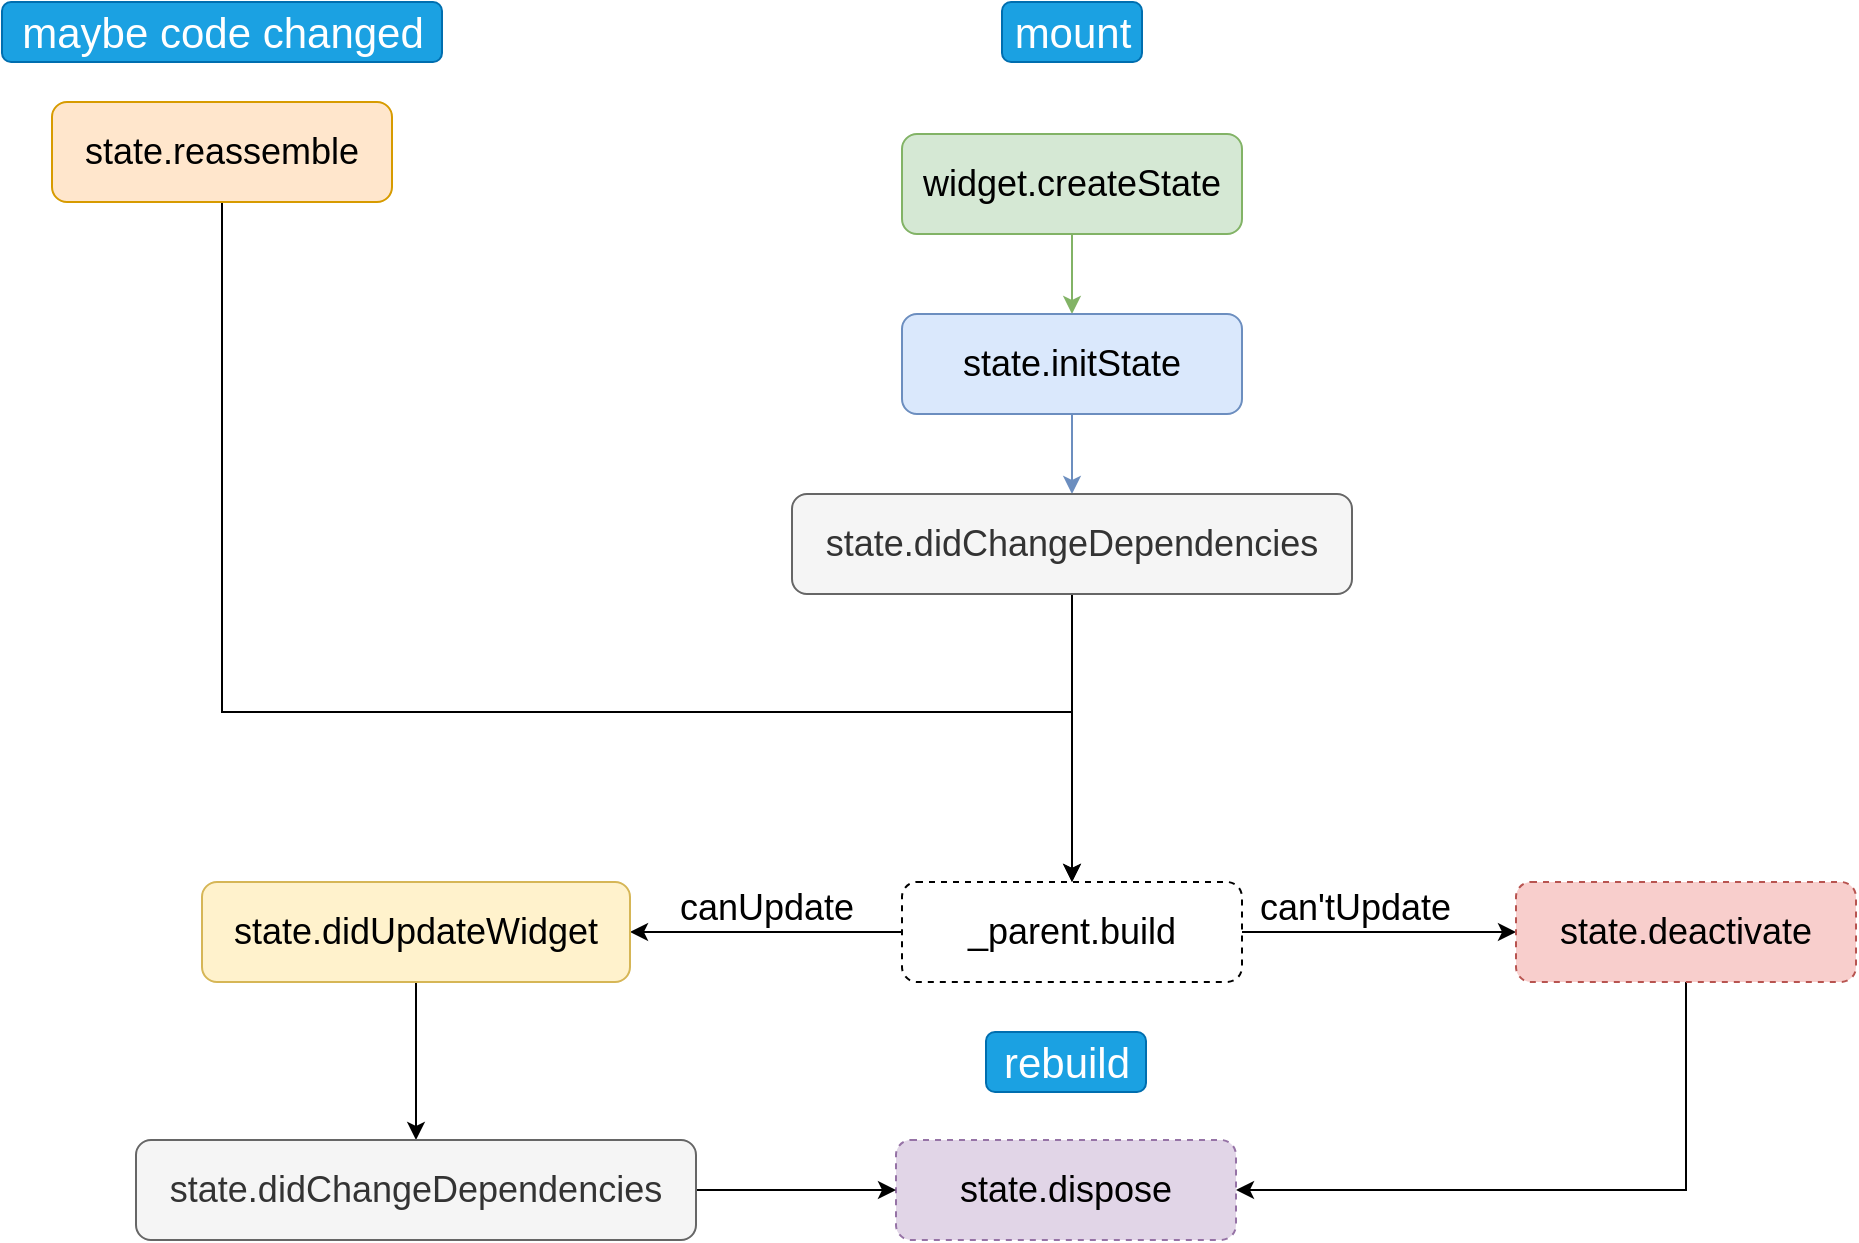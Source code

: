 <mxfile version="12.2.4" pages="1"><diagram id="N4PLJbUGTY6YFZAXPkGn" name="Page-1"><mxGraphModel dx="1495" dy="1511" grid="1" gridSize="10" guides="1" tooltips="1" connect="1" arrows="1" fold="1" page="1" pageScale="1" pageWidth="827" pageHeight="1169" math="0" shadow="0"><root><mxCell id="0"/><mxCell id="1" parent="0"/><mxCell id="43" style="edgeStyle=orthogonalEdgeStyle;rounded=0;orthogonalLoop=1;jettySize=auto;html=1;exitX=0.5;exitY=1;exitDx=0;exitDy=0;entryX=0.5;entryY=0;entryDx=0;entryDy=0;fontSize=21;fillColor=#d5e8d4;strokeColor=#82b366;" parent="1" source="44" target="46" edge="1"><mxGeometry relative="1" as="geometry"/></mxCell><mxCell id="44" value="&lt;font style=&quot;font-size: 18px&quot;&gt;widget.createState&lt;/font&gt;" style="rounded=1;whiteSpace=wrap;html=1;fillColor=#d5e8d4;strokeColor=#82b366;" parent="1" vertex="1"><mxGeometry x="200" y="31" width="170" height="50" as="geometry"/></mxCell><mxCell id="45" style="edgeStyle=orthogonalEdgeStyle;rounded=0;orthogonalLoop=1;jettySize=auto;html=1;exitX=0.5;exitY=1;exitDx=0;exitDy=0;entryX=0.5;entryY=0;entryDx=0;entryDy=0;fontSize=21;fillColor=#dae8fc;strokeColor=#6c8ebf;" parent="1" source="46" target="48" edge="1"><mxGeometry relative="1" as="geometry"/></mxCell><mxCell id="46" value="&lt;span style=&quot;font-size: 18px&quot;&gt;state.initState&lt;/span&gt;" style="rounded=1;whiteSpace=wrap;html=1;fillColor=#dae8fc;strokeColor=#6c8ebf;" parent="1" vertex="1"><mxGeometry x="200" y="121" width="170" height="50" as="geometry"/></mxCell><mxCell id="47" style="edgeStyle=orthogonalEdgeStyle;rounded=0;orthogonalLoop=1;jettySize=auto;html=1;exitX=0.5;exitY=1;exitDx=0;exitDy=0;fontSize=21;fillColor=#f5f5f5;strokeColor=#000000;" parent="1" source="48" target="53" edge="1"><mxGeometry relative="1" as="geometry"/></mxCell><mxCell id="48" value="&lt;span style=&quot;font-size: 18px&quot;&gt;state.didChangeDependencies&lt;/span&gt;" style="rounded=1;whiteSpace=wrap;html=1;fillColor=#f5f5f5;strokeColor=#666666;fontColor=#333333;" parent="1" vertex="1"><mxGeometry x="145" y="211" width="280" height="50" as="geometry"/></mxCell><mxCell id="49" style="edgeStyle=orthogonalEdgeStyle;rounded=0;orthogonalLoop=1;jettySize=auto;html=1;exitX=0.5;exitY=1;exitDx=0;exitDy=0;entryX=0.5;entryY=0;entryDx=0;entryDy=0;fontSize=21;" parent="1" source="50" target="53" edge="1"><mxGeometry relative="1" as="geometry"><Array as="points"><mxPoint x="-140" y="320"/><mxPoint x="285" y="320"/></Array></mxGeometry></mxCell><mxCell id="50" value="&lt;span style=&quot;font-size: 18px&quot;&gt;state.&lt;/span&gt;&lt;span style=&quot;font-size: 18px&quot;&gt;reassemble&lt;/span&gt;" style="rounded=1;whiteSpace=wrap;html=1;fillColor=#ffe6cc;strokeColor=#d79b00;" parent="1" vertex="1"><mxGeometry x="-225" y="15" width="170" height="50" as="geometry"/></mxCell><mxCell id="51" style="edgeStyle=orthogonalEdgeStyle;rounded=0;orthogonalLoop=1;jettySize=auto;html=1;exitX=0;exitY=0.5;exitDx=0;exitDy=0;entryX=1;entryY=0.5;entryDx=0;entryDy=0;" parent="1" source="53" target="55" edge="1"><mxGeometry relative="1" as="geometry"><mxPoint x="87" y="430" as="targetPoint"/></mxGeometry></mxCell><mxCell id="52" value="" style="edgeStyle=orthogonalEdgeStyle;rounded=0;orthogonalLoop=1;jettySize=auto;html=1;" parent="1" source="53" edge="1"><mxGeometry relative="1" as="geometry"><mxPoint x="507" y="430" as="targetPoint"/></mxGeometry></mxCell><mxCell id="53" value="&lt;span style=&quot;font-size: 18px&quot;&gt;_parent.build&lt;/span&gt;" style="rounded=1;whiteSpace=wrap;html=1;dashed=1;" parent="1" vertex="1"><mxGeometry x="200" y="405" width="170" height="50" as="geometry"/></mxCell><mxCell id="54" style="edgeStyle=orthogonalEdgeStyle;rounded=0;orthogonalLoop=1;jettySize=auto;html=1;exitX=0.5;exitY=1;exitDx=0;exitDy=0;entryX=0.5;entryY=0;entryDx=0;entryDy=0;fontSize=21;" parent="1" source="55" target="64" edge="1"><mxGeometry relative="1" as="geometry"/></mxCell><mxCell id="55" value="&lt;span style=&quot;font-size: 18px&quot;&gt;state.didUpdateWidget&lt;/span&gt;" style="rounded=1;whiteSpace=wrap;html=1;fillColor=#fff2cc;strokeColor=#d6b656;" parent="1" vertex="1"><mxGeometry x="-150" y="405" width="214" height="50" as="geometry"/></mxCell><mxCell id="56" value="&lt;font style=&quot;font-size: 18px&quot;&gt;canUpdate&lt;/font&gt;" style="text;html=1;resizable=0;points=[];autosize=1;align=left;verticalAlign=top;spacingTop=-4;" parent="1" vertex="1"><mxGeometry x="87" y="405" width="100" height="20" as="geometry"/></mxCell><mxCell id="57" value="&lt;font style=&quot;font-size: 18px&quot;&gt;can'tUpdate&lt;/font&gt;" style="text;html=1;resizable=0;points=[];autosize=1;align=left;verticalAlign=top;spacingTop=-4;" parent="1" vertex="1"><mxGeometry x="377" y="405" width="110" height="20" as="geometry"/></mxCell><mxCell id="58" style="edgeStyle=orthogonalEdgeStyle;rounded=0;orthogonalLoop=1;jettySize=auto;html=1;exitX=0.5;exitY=1;exitDx=0;exitDy=0;entryX=1;entryY=0.5;entryDx=0;entryDy=0;" parent="1" source="59" target="60" edge="1"><mxGeometry relative="1" as="geometry"/></mxCell><mxCell id="59" value="&lt;span style=&quot;font-size: 18px&quot;&gt;state.deactivate&lt;/span&gt;" style="rounded=1;whiteSpace=wrap;html=1;dashed=1;fillColor=#f8cecc;strokeColor=#b85450;" parent="1" vertex="1"><mxGeometry x="507" y="405" width="170" height="50" as="geometry"/></mxCell><mxCell id="60" value="&lt;span style=&quot;font-size: 18px&quot;&gt;state.dispose&lt;/span&gt;" style="rounded=1;whiteSpace=wrap;html=1;dashed=1;fillColor=#e1d5e7;strokeColor=#9673a6;" parent="1" vertex="1"><mxGeometry x="197" y="534" width="170" height="50" as="geometry"/></mxCell><mxCell id="61" value="&lt;font style=&quot;font-size: 21px;&quot;&gt;mount&lt;/font&gt;" style="text;html=1;align=center;verticalAlign=middle;resizable=0;points=[];autosize=1;fillColor=#1ba1e2;strokeColor=#006EAF;fontColor=#ffffff;rounded=1;fontSize=21;" parent="1" vertex="1"><mxGeometry x="250" y="-35" width="70" height="30" as="geometry"/></mxCell><mxCell id="62" value="&lt;font style=&quot;font-size: 21px;&quot;&gt;maybe code changed&lt;/font&gt;" style="text;html=1;align=center;verticalAlign=middle;resizable=0;points=[];autosize=1;fillColor=#1ba1e2;strokeColor=#006EAF;fontColor=#ffffff;rounded=1;fontSize=21;" parent="1" vertex="1"><mxGeometry x="-250" y="-35" width="220" height="30" as="geometry"/></mxCell><mxCell id="63" style="edgeStyle=orthogonalEdgeStyle;rounded=0;orthogonalLoop=1;jettySize=auto;html=1;exitX=1;exitY=0.5;exitDx=0;exitDy=0;entryX=0;entryY=0.5;entryDx=0;entryDy=0;fontSize=21;" parent="1" source="64" target="60" edge="1"><mxGeometry relative="1" as="geometry"/></mxCell><mxCell id="64" value="&lt;span style=&quot;font-size: 18px&quot;&gt;state.didChangeDependencies&lt;/span&gt;" style="rounded=1;whiteSpace=wrap;html=1;fillColor=#f5f5f5;strokeColor=#666666;fontColor=#333333;" parent="1" vertex="1"><mxGeometry x="-183" y="534" width="280" height="50" as="geometry"/></mxCell><mxCell id="65" value="&lt;font style=&quot;font-size: 21px&quot;&gt;rebuild&lt;/font&gt;" style="text;html=1;align=center;verticalAlign=middle;resizable=0;points=[];autosize=1;fillColor=#1ba1e2;strokeColor=#006EAF;fontColor=#ffffff;rounded=1;fontSize=21;" parent="1" vertex="1"><mxGeometry x="242" y="480" width="80" height="30" as="geometry"/></mxCell></root></mxGraphModel></diagram></mxfile>